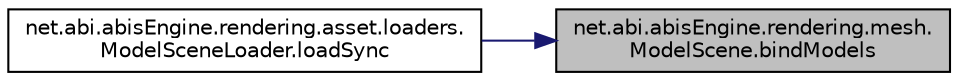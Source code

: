 digraph "net.abi.abisEngine.rendering.mesh.ModelScene.bindModels"
{
 // LATEX_PDF_SIZE
  edge [fontname="Helvetica",fontsize="10",labelfontname="Helvetica",labelfontsize="10"];
  node [fontname="Helvetica",fontsize="10",shape=record];
  rankdir="RL";
  Node1 [label="net.abi.abisEngine.rendering.mesh.\lModelScene.bindModels",height=0.2,width=0.4,color="black", fillcolor="grey75", style="filled", fontcolor="black",tooltip=" "];
  Node1 -> Node2 [dir="back",color="midnightblue",fontsize="10",style="solid",fontname="Helvetica"];
  Node2 [label="net.abi.abisEngine.rendering.asset.loaders.\lModelSceneLoader.loadSync",height=0.2,width=0.4,color="black", fillcolor="white", style="filled",URL="$d5/dc6/classnet_1_1abi_1_1abis_engine_1_1rendering_1_1asset_1_1loaders_1_1_model_scene_loader.html#acbeff90fb903ef44b74a85aee6534098",tooltip=" "];
}
